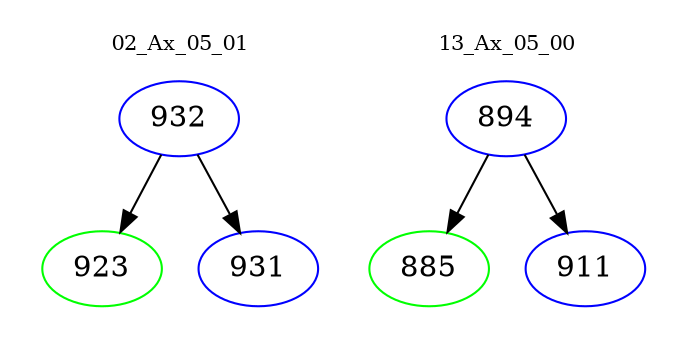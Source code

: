 digraph{
subgraph cluster_0 {
color = white
label = "02_Ax_05_01";
fontsize=10;
T0_932 [label="932", color="blue"]
T0_932 -> T0_923 [color="black"]
T0_923 [label="923", color="green"]
T0_932 -> T0_931 [color="black"]
T0_931 [label="931", color="blue"]
}
subgraph cluster_1 {
color = white
label = "13_Ax_05_00";
fontsize=10;
T1_894 [label="894", color="blue"]
T1_894 -> T1_885 [color="black"]
T1_885 [label="885", color="green"]
T1_894 -> T1_911 [color="black"]
T1_911 [label="911", color="blue"]
}
}
